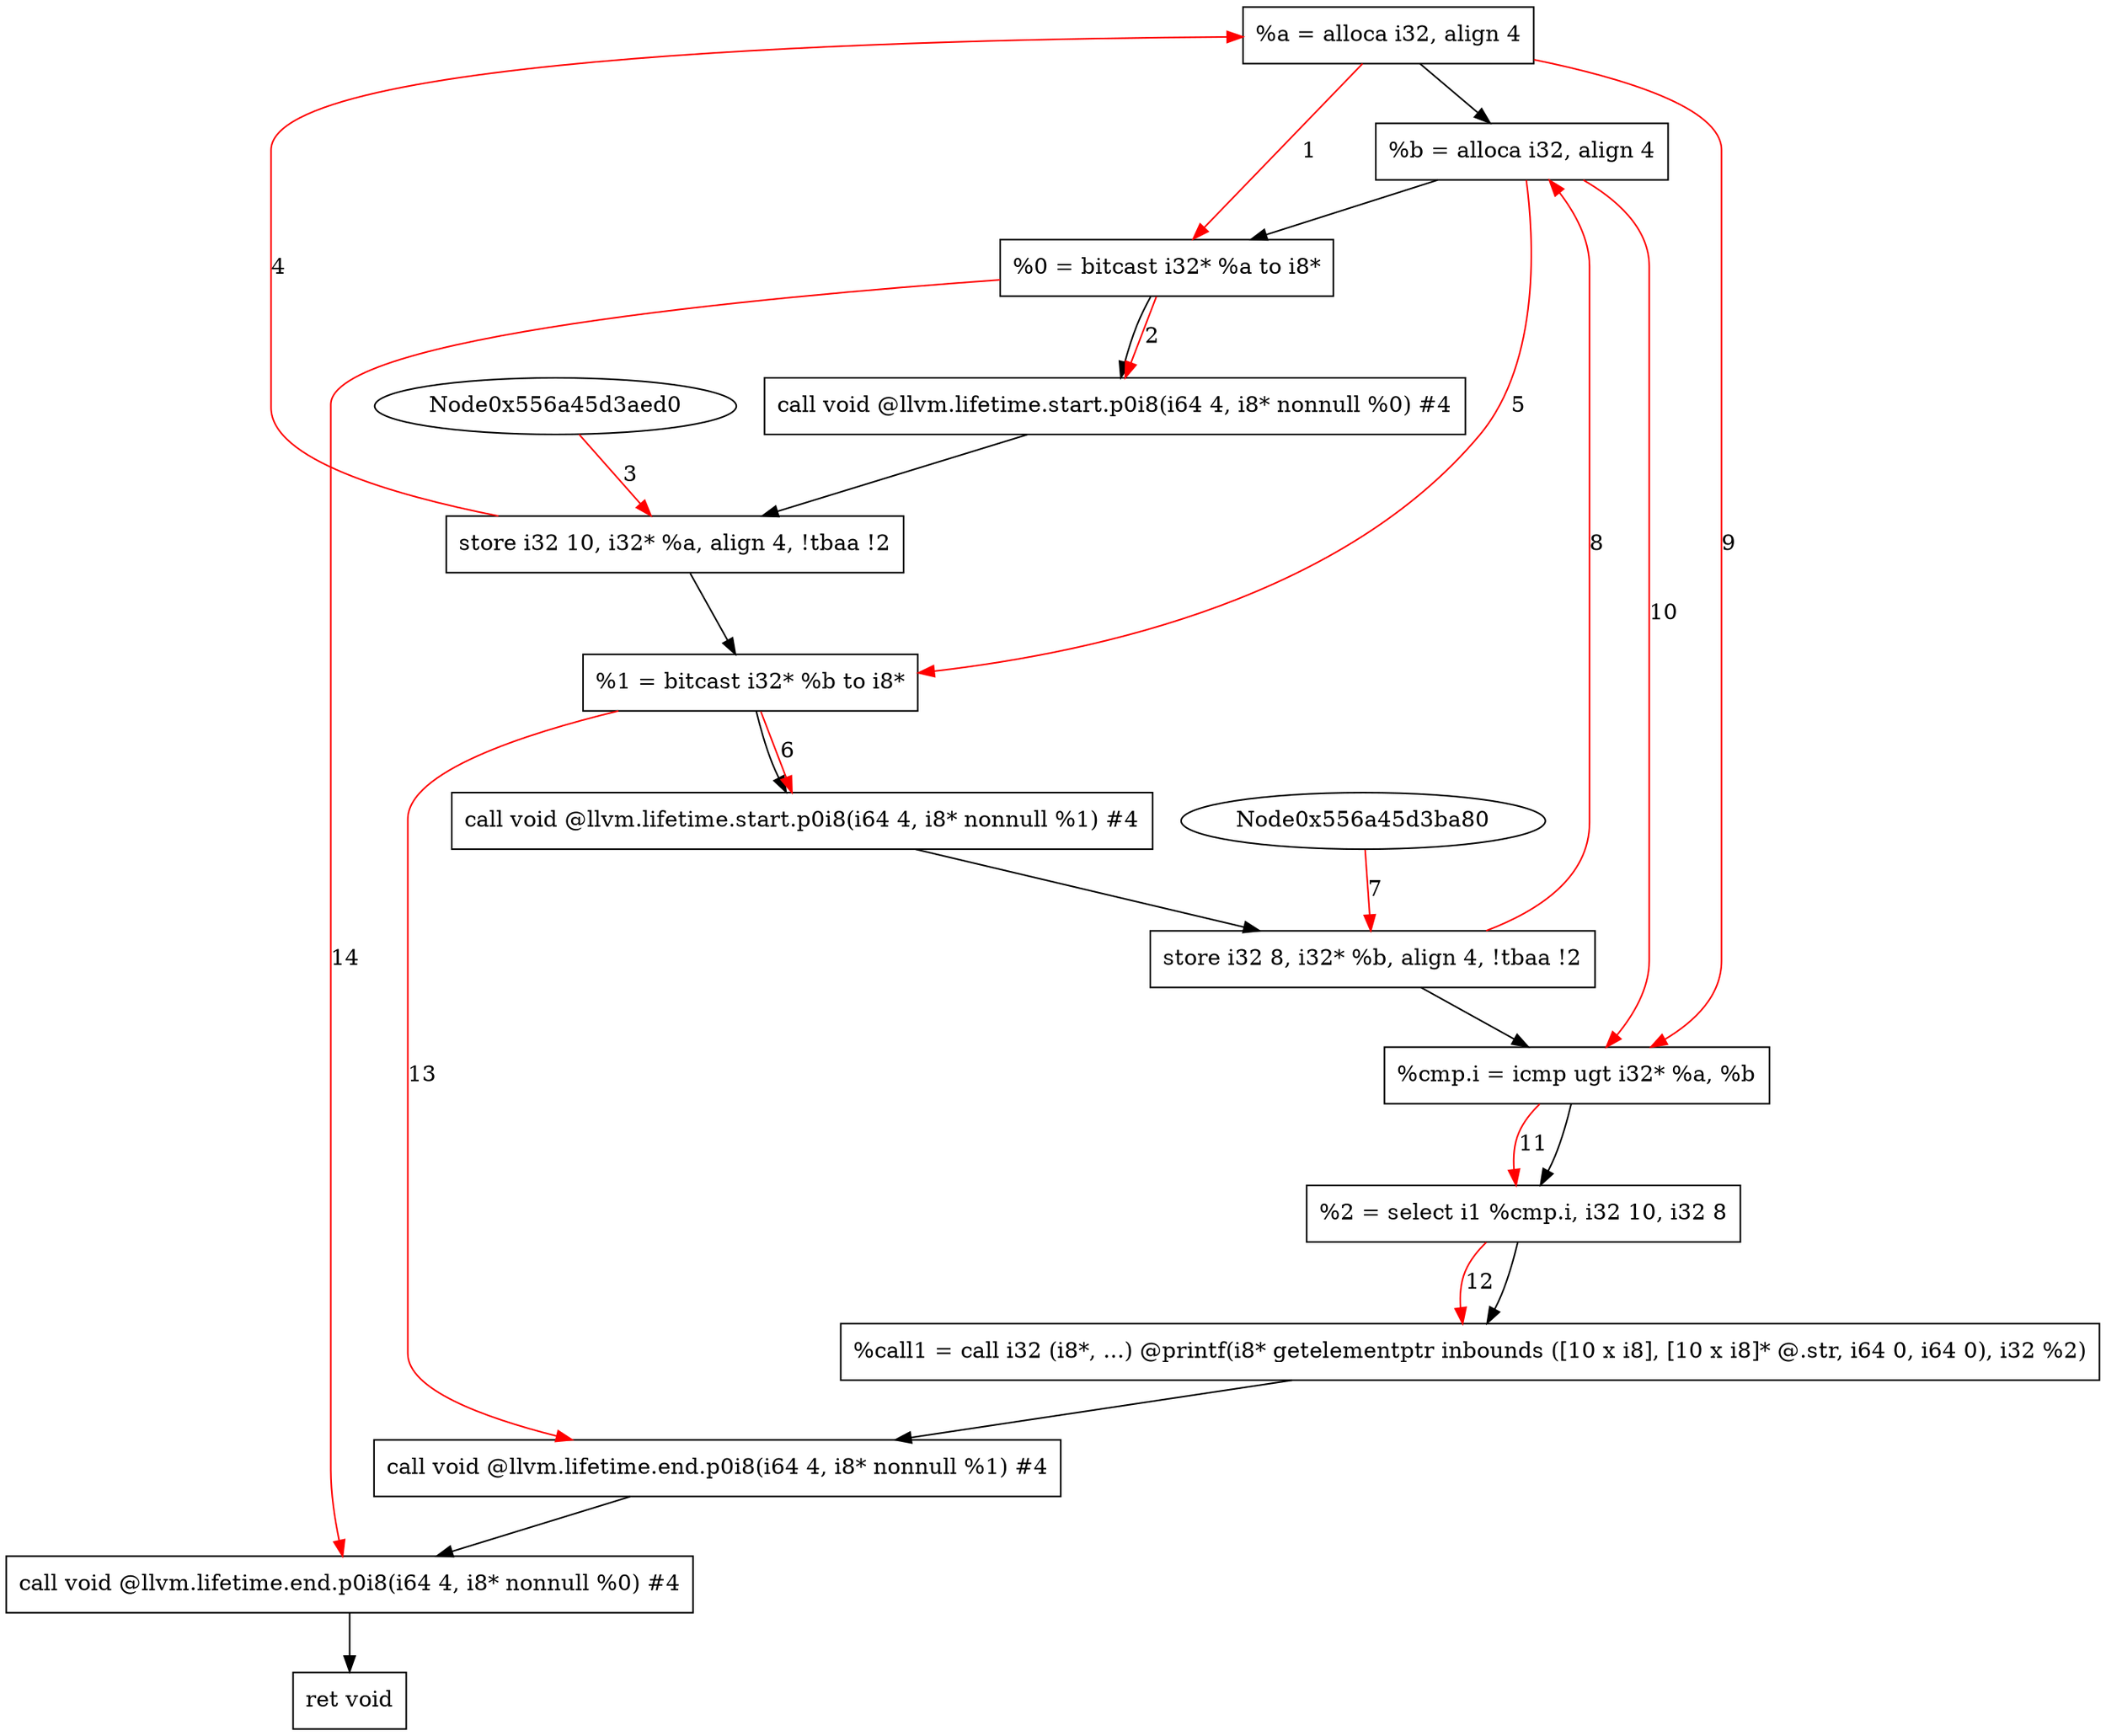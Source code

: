 digraph "CDFG for'main' function" {
	Node0x556a45d3a728[shape=record, label="  %a = alloca i32, align 4"]
	Node0x556a45d3ade8[shape=record, label="  %b = alloca i32, align 4"]
	Node0x556a45d3ae68[shape=record, label="  %0 = bitcast i32* %a to i8*"]
	Node0x556a45d3b2c8[shape=record, label="  call void @llvm.lifetime.start.p0i8(i64 4, i8* nonnull %0) #4"]
	Node0x556a45d3b3c0[shape=record, label="  store i32 10, i32* %a, align 4, !tbaa !2"]
	Node0x556a45d3ba38[shape=record, label="  %1 = bitcast i32* %b to i8*"]
	Node0x556a45d3bb68[shape=record, label="  call void @llvm.lifetime.start.p0i8(i64 4, i8* nonnull %1) #4"]
	Node0x556a45d3bc40[shape=record, label="  store i32 8, i32* %b, align 4, !tbaa !2"]
	Node0x556a45d3bcc0[shape=record, label="  %cmp.i = icmp ugt i32* %a, %b"]
	Node0x556a45ccf468[shape=record, label="  %2 = select i1 %cmp.i, i32 10, i32 8"]
	Node0x556a45d3c098[shape=record, label="  %call1 = call i32 (i8*, ...) @printf(i8* getelementptr inbounds ([10 x i8], [10 x i8]* @.str, i64 0, i64 0), i32 %2)"]
	Node0x556a45d3c368[shape=record, label="  call void @llvm.lifetime.end.p0i8(i64 4, i8* nonnull %1) #4"]
	Node0x556a45d3c4c8[shape=record, label="  call void @llvm.lifetime.end.p0i8(i64 4, i8* nonnull %0) #4"]
	Node0x556a45d3c570[shape=record, label="  ret void"]
	Node0x556a45d3a728 -> Node0x556a45d3ade8
	Node0x556a45d3ade8 -> Node0x556a45d3ae68
	Node0x556a45d3ae68 -> Node0x556a45d3b2c8
	Node0x556a45d3b2c8 -> Node0x556a45d3b3c0
	Node0x556a45d3b3c0 -> Node0x556a45d3ba38
	Node0x556a45d3ba38 -> Node0x556a45d3bb68
	Node0x556a45d3bb68 -> Node0x556a45d3bc40
	Node0x556a45d3bc40 -> Node0x556a45d3bcc0
	Node0x556a45d3bcc0 -> Node0x556a45ccf468
	Node0x556a45ccf468 -> Node0x556a45d3c098
	Node0x556a45d3c098 -> Node0x556a45d3c368
	Node0x556a45d3c368 -> Node0x556a45d3c4c8
	Node0x556a45d3c4c8 -> Node0x556a45d3c570
edge [color=red]
	Node0x556a45d3a728 -> Node0x556a45d3ae68[label="1"]
	Node0x556a45d3ae68 -> Node0x556a45d3b2c8[label="2"]
	Node0x556a45d3aed0 -> Node0x556a45d3b3c0[label="3"]
	Node0x556a45d3b3c0 -> Node0x556a45d3a728[label="4"]
	Node0x556a45d3ade8 -> Node0x556a45d3ba38[label="5"]
	Node0x556a45d3ba38 -> Node0x556a45d3bb68[label="6"]
	Node0x556a45d3ba80 -> Node0x556a45d3bc40[label="7"]
	Node0x556a45d3bc40 -> Node0x556a45d3ade8[label="8"]
	Node0x556a45d3a728 -> Node0x556a45d3bcc0[label="9"]
	Node0x556a45d3ade8 -> Node0x556a45d3bcc0[label="10"]
	Node0x556a45d3bcc0 -> Node0x556a45ccf468[label="11"]
	Node0x556a45ccf468 -> Node0x556a45d3c098[label="12"]
	Node0x556a45d3ba38 -> Node0x556a45d3c368[label="13"]
	Node0x556a45d3ae68 -> Node0x556a45d3c4c8[label="14"]
}
